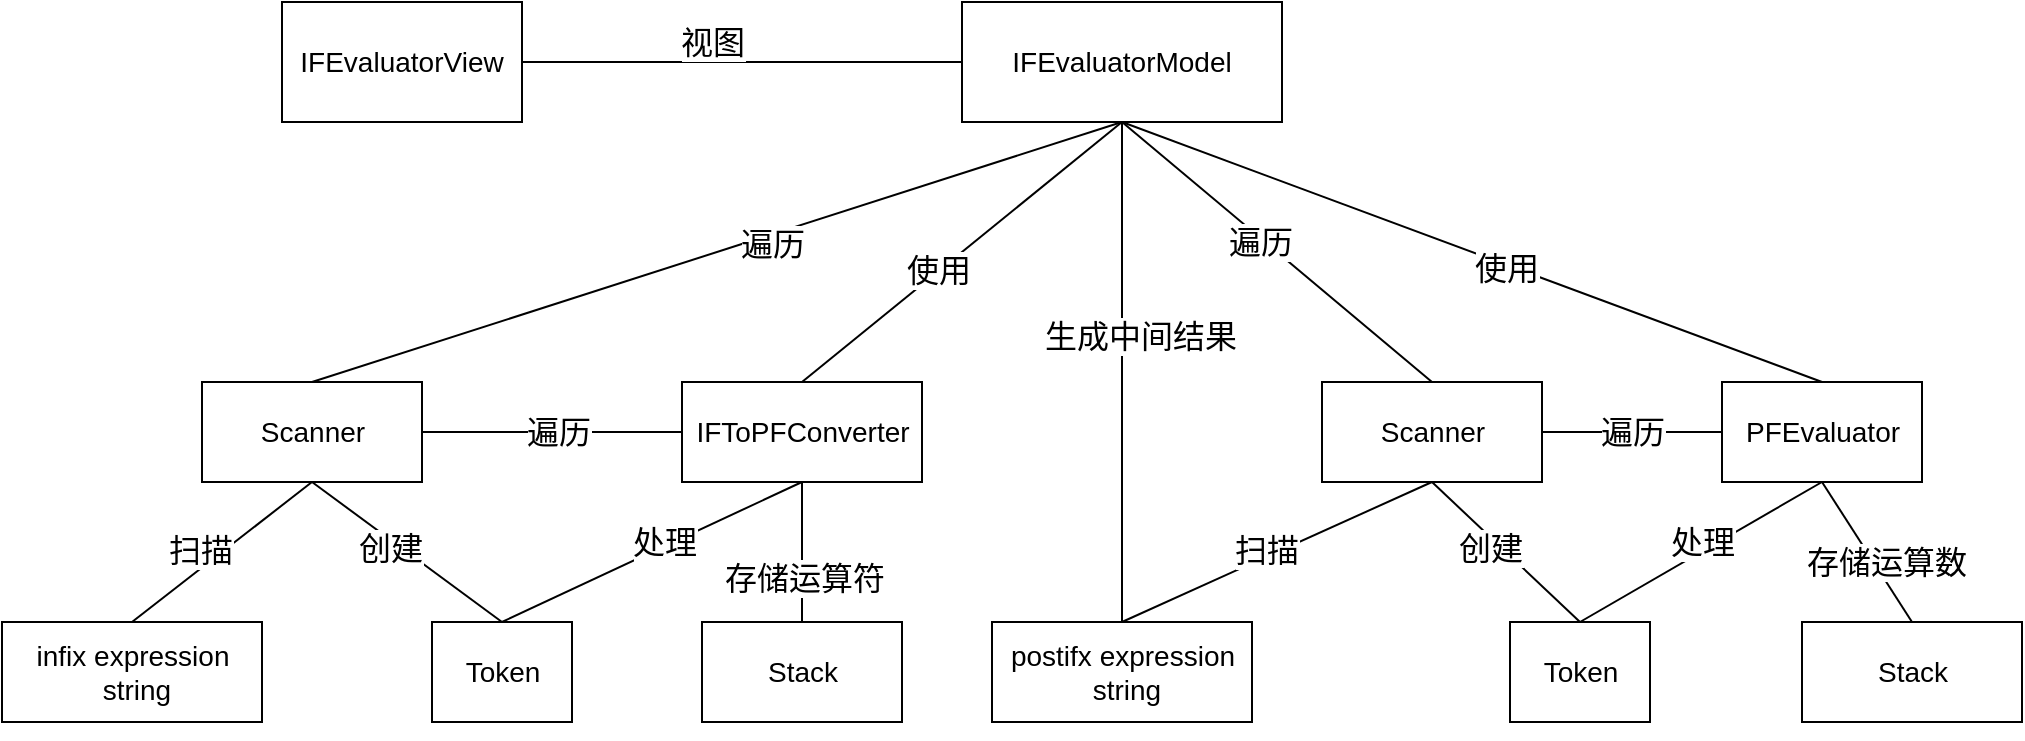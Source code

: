 <mxfile version="19.0.3" type="device"><diagram id="C5RBs43oDa-KdzZeNtuy" name="Page-1"><mxGraphModel dx="2046" dy="790" grid="1" gridSize="10" guides="1" tooltips="1" connect="1" arrows="1" fold="1" page="1" pageScale="1" pageWidth="827" pageHeight="1169" math="0" shadow="0"><root><mxCell id="WIyWlLk6GJQsqaUBKTNV-0"/><mxCell id="WIyWlLk6GJQsqaUBKTNV-1" parent="WIyWlLk6GJQsqaUBKTNV-0"/><mxCell id="t691CEl0QKZ3lVdea8WP-0" value="&lt;font style=&quot;font-size: 14px;&quot;&gt;IFToPFConverter&lt;/font&gt;" style="html=1;" vertex="1" parent="WIyWlLk6GJQsqaUBKTNV-1"><mxGeometry y="360" width="120" height="50" as="geometry"/></mxCell><mxCell id="t691CEl0QKZ3lVdea8WP-1" value="&lt;font style=&quot;font-size: 14px;&quot;&gt;Scanner&lt;/font&gt;" style="html=1;" vertex="1" parent="WIyWlLk6GJQsqaUBKTNV-1"><mxGeometry x="-240" y="360" width="110" height="50" as="geometry"/></mxCell><mxCell id="t691CEl0QKZ3lVdea8WP-2" value="&lt;font style=&quot;font-size: 14px;&quot;&gt;PFEvaluator&lt;/font&gt;" style="html=1;" vertex="1" parent="WIyWlLk6GJQsqaUBKTNV-1"><mxGeometry x="520" y="360" width="100" height="50" as="geometry"/></mxCell><mxCell id="t691CEl0QKZ3lVdea8WP-3" value="&lt;font style=&quot;font-size: 14px;&quot;&gt;IFEvaluatorModel&lt;/font&gt;" style="rounded=0;whiteSpace=wrap;html=1;" vertex="1" parent="WIyWlLk6GJQsqaUBKTNV-1"><mxGeometry x="140" y="170" width="160" height="60" as="geometry"/></mxCell><mxCell id="t691CEl0QKZ3lVdea8WP-4" value="&lt;font style=&quot;font-size: 14px;&quot;&gt;IFEvaluatorView&lt;/font&gt;" style="rounded=0;whiteSpace=wrap;html=1;" vertex="1" parent="WIyWlLk6GJQsqaUBKTNV-1"><mxGeometry x="-200" y="170" width="120" height="60" as="geometry"/></mxCell><mxCell id="t691CEl0QKZ3lVdea8WP-5" value="" style="endArrow=none;html=1;rounded=0;exitX=1;exitY=0.5;exitDx=0;exitDy=0;" edge="1" parent="WIyWlLk6GJQsqaUBKTNV-1" source="t691CEl0QKZ3lVdea8WP-4" target="t691CEl0QKZ3lVdea8WP-3"><mxGeometry width="50" height="50" relative="1" as="geometry"><mxPoint x="100" y="70" as="sourcePoint"/><mxPoint x="150" y="20" as="targetPoint"/></mxGeometry></mxCell><mxCell id="t691CEl0QKZ3lVdea8WP-6" value="视图" style="edgeLabel;html=1;align=center;verticalAlign=middle;resizable=0;points=[];fontSize=16;" vertex="1" connectable="0" parent="t691CEl0QKZ3lVdea8WP-5"><mxGeometry x="-0.142" y="-4" relative="1" as="geometry"><mxPoint y="-14" as="offset"/></mxGeometry></mxCell><mxCell id="t691CEl0QKZ3lVdea8WP-7" value="postifx expression&lt;br&gt;&amp;nbsp;string" style="html=1;fontSize=14;" vertex="1" parent="WIyWlLk6GJQsqaUBKTNV-1"><mxGeometry x="155" y="480" width="130" height="50" as="geometry"/></mxCell><mxCell id="t691CEl0QKZ3lVdea8WP-8" value="infix expression&lt;br&gt;&amp;nbsp;string" style="html=1;fontSize=14;" vertex="1" parent="WIyWlLk6GJQsqaUBKTNV-1"><mxGeometry x="-340" y="480" width="130" height="50" as="geometry"/></mxCell><mxCell id="t691CEl0QKZ3lVdea8WP-9" value="Token" style="html=1;fontSize=14;" vertex="1" parent="WIyWlLk6GJQsqaUBKTNV-1"><mxGeometry x="-125" y="480" width="70" height="50" as="geometry"/></mxCell><mxCell id="t691CEl0QKZ3lVdea8WP-10" value="&lt;font style=&quot;font-size: 14px;&quot;&gt;Scanner&lt;/font&gt;" style="html=1;" vertex="1" parent="WIyWlLk6GJQsqaUBKTNV-1"><mxGeometry x="320" y="360" width="110" height="50" as="geometry"/></mxCell><mxCell id="t691CEl0QKZ3lVdea8WP-11" value="Token" style="html=1;fontSize=14;" vertex="1" parent="WIyWlLk6GJQsqaUBKTNV-1"><mxGeometry x="414" y="480" width="70" height="50" as="geometry"/></mxCell><mxCell id="t691CEl0QKZ3lVdea8WP-12" value="&lt;font style=&quot;font-size: 14px;&quot;&gt;Stack&lt;/font&gt;" style="html=1;" vertex="1" parent="WIyWlLk6GJQsqaUBKTNV-1"><mxGeometry x="10" y="480" width="100" height="50" as="geometry"/></mxCell><mxCell id="t691CEl0QKZ3lVdea8WP-13" value="&lt;font style=&quot;font-size: 14px;&quot;&gt;Stack&lt;/font&gt;" style="html=1;" vertex="1" parent="WIyWlLk6GJQsqaUBKTNV-1"><mxGeometry x="560" y="480" width="110" height="50" as="geometry"/></mxCell><mxCell id="t691CEl0QKZ3lVdea8WP-14" value="" style="endArrow=none;html=1;rounded=0;entryX=0.5;entryY=0;entryDx=0;entryDy=0;exitX=0.5;exitY=1;exitDx=0;exitDy=0;" edge="1" parent="WIyWlLk6GJQsqaUBKTNV-1" source="t691CEl0QKZ3lVdea8WP-1" target="t691CEl0QKZ3lVdea8WP-8"><mxGeometry width="50" height="50" relative="1" as="geometry"><mxPoint x="-370" y="380" as="sourcePoint"/><mxPoint x="-220" y="460" as="targetPoint"/></mxGeometry></mxCell><mxCell id="t691CEl0QKZ3lVdea8WP-15" value="扫描" style="edgeLabel;html=1;align=center;verticalAlign=middle;resizable=0;points=[];fontSize=16;" vertex="1" connectable="0" parent="t691CEl0QKZ3lVdea8WP-14"><mxGeometry x="-0.142" y="-4" relative="1" as="geometry"><mxPoint x="-15" y="7" as="offset"/></mxGeometry></mxCell><mxCell id="t691CEl0QKZ3lVdea8WP-16" value="" style="endArrow=none;html=1;rounded=0;entryX=0.5;entryY=0;entryDx=0;entryDy=0;exitX=0.5;exitY=1;exitDx=0;exitDy=0;" edge="1" parent="WIyWlLk6GJQsqaUBKTNV-1" source="t691CEl0QKZ3lVdea8WP-1" target="t691CEl0QKZ3lVdea8WP-9"><mxGeometry width="50" height="50" relative="1" as="geometry"><mxPoint x="-180" y="550" as="sourcePoint"/><mxPoint x="-75" y="590" as="targetPoint"/></mxGeometry></mxCell><mxCell id="t691CEl0QKZ3lVdea8WP-17" value="创建" style="edgeLabel;html=1;align=center;verticalAlign=middle;resizable=0;points=[];fontSize=16;" vertex="1" connectable="0" parent="t691CEl0QKZ3lVdea8WP-16"><mxGeometry x="-0.142" y="-4" relative="1" as="geometry"><mxPoint as="offset"/></mxGeometry></mxCell><mxCell id="t691CEl0QKZ3lVdea8WP-18" value="" style="endArrow=none;html=1;rounded=0;fontSize=14;entryX=0;entryY=0.5;entryDx=0;entryDy=0;exitX=1;exitY=0.5;exitDx=0;exitDy=0;" edge="1" parent="WIyWlLk6GJQsqaUBKTNV-1" source="t691CEl0QKZ3lVdea8WP-1" target="t691CEl0QKZ3lVdea8WP-0"><mxGeometry width="50" height="50" relative="1" as="geometry"><mxPoint x="220" y="410" as="sourcePoint"/><mxPoint x="270" y="360" as="targetPoint"/></mxGeometry></mxCell><mxCell id="t691CEl0QKZ3lVdea8WP-19" value="遍历" style="edgeLabel;html=1;align=center;verticalAlign=middle;resizable=0;points=[];fontSize=16;" vertex="1" connectable="0" parent="t691CEl0QKZ3lVdea8WP-18"><mxGeometry x="0.129" y="-5" relative="1" as="geometry"><mxPoint x="-6" y="-5" as="offset"/></mxGeometry></mxCell><mxCell id="t691CEl0QKZ3lVdea8WP-20" value="" style="endArrow=none;html=1;rounded=0;fontSize=14;exitX=0.5;exitY=0;exitDx=0;exitDy=0;entryX=0.5;entryY=1;entryDx=0;entryDy=0;" edge="1" parent="WIyWlLk6GJQsqaUBKTNV-1" source="t691CEl0QKZ3lVdea8WP-9" target="t691CEl0QKZ3lVdea8WP-0"><mxGeometry width="50" height="50" relative="1" as="geometry"><mxPoint x="220" y="410" as="sourcePoint"/><mxPoint x="90" y="330" as="targetPoint"/></mxGeometry></mxCell><mxCell id="t691CEl0QKZ3lVdea8WP-21" value="处理" style="edgeLabel;html=1;align=center;verticalAlign=middle;resizable=0;points=[];fontSize=16;" vertex="1" connectable="0" parent="t691CEl0QKZ3lVdea8WP-20"><mxGeometry x="0.386" y="1" relative="1" as="geometry"><mxPoint x="-23" y="9" as="offset"/></mxGeometry></mxCell><mxCell id="t691CEl0QKZ3lVdea8WP-22" value="" style="endArrow=none;html=1;rounded=0;fontSize=16;entryX=0.5;entryY=1;entryDx=0;entryDy=0;exitX=0.5;exitY=0;exitDx=0;exitDy=0;" edge="1" parent="WIyWlLk6GJQsqaUBKTNV-1" source="t691CEl0QKZ3lVdea8WP-12" target="t691CEl0QKZ3lVdea8WP-0"><mxGeometry width="50" height="50" relative="1" as="geometry"><mxPoint x="220" y="410" as="sourcePoint"/><mxPoint x="270" y="360" as="targetPoint"/></mxGeometry></mxCell><mxCell id="t691CEl0QKZ3lVdea8WP-23" value="存储运算符" style="edgeLabel;html=1;align=center;verticalAlign=middle;resizable=0;points=[];fontSize=16;" vertex="1" connectable="0" parent="t691CEl0QKZ3lVdea8WP-22"><mxGeometry x="-0.371" y="-1" relative="1" as="geometry"><mxPoint as="offset"/></mxGeometry></mxCell><mxCell id="t691CEl0QKZ3lVdea8WP-24" value="" style="endArrow=none;html=1;rounded=0;fontSize=16;entryX=0.5;entryY=1;entryDx=0;entryDy=0;exitX=0.5;exitY=0;exitDx=0;exitDy=0;" edge="1" parent="WIyWlLk6GJQsqaUBKTNV-1" source="t691CEl0QKZ3lVdea8WP-7" target="t691CEl0QKZ3lVdea8WP-3"><mxGeometry width="50" height="50" relative="1" as="geometry"><mxPoint x="220" y="410" as="sourcePoint"/><mxPoint x="270" y="360" as="targetPoint"/></mxGeometry></mxCell><mxCell id="t691CEl0QKZ3lVdea8WP-25" value="生成中间结果" style="edgeLabel;html=1;align=center;verticalAlign=middle;resizable=0;points=[];fontSize=16;" vertex="1" connectable="0" parent="t691CEl0QKZ3lVdea8WP-24"><mxGeometry x="0.102" y="4" relative="1" as="geometry"><mxPoint x="13" y="-5" as="offset"/></mxGeometry></mxCell><mxCell id="t691CEl0QKZ3lVdea8WP-26" style="edgeStyle=orthogonalEdgeStyle;rounded=0;orthogonalLoop=1;jettySize=auto;html=1;exitX=0.5;exitY=1;exitDx=0;exitDy=0;fontSize=16;" edge="1" parent="WIyWlLk6GJQsqaUBKTNV-1" source="t691CEl0QKZ3lVdea8WP-7" target="t691CEl0QKZ3lVdea8WP-7"><mxGeometry relative="1" as="geometry"/></mxCell><mxCell id="t691CEl0QKZ3lVdea8WP-27" value="" style="endArrow=none;html=1;rounded=0;fontSize=16;entryX=0.5;entryY=1;entryDx=0;entryDy=0;exitX=0.5;exitY=0;exitDx=0;exitDy=0;" edge="1" parent="WIyWlLk6GJQsqaUBKTNV-1" source="t691CEl0QKZ3lVdea8WP-1" target="t691CEl0QKZ3lVdea8WP-3"><mxGeometry width="50" height="50" relative="1" as="geometry"><mxPoint x="220" y="380" as="sourcePoint"/><mxPoint x="270" y="330" as="targetPoint"/></mxGeometry></mxCell><mxCell id="t691CEl0QKZ3lVdea8WP-28" value="遍历" style="edgeLabel;html=1;align=center;verticalAlign=middle;resizable=0;points=[];fontSize=16;" vertex="1" connectable="0" parent="t691CEl0QKZ3lVdea8WP-27"><mxGeometry x="0.128" y="-4" relative="1" as="geometry"><mxPoint as="offset"/></mxGeometry></mxCell><mxCell id="t691CEl0QKZ3lVdea8WP-29" value="" style="endArrow=none;html=1;rounded=0;fontSize=16;exitX=0.5;exitY=0;exitDx=0;exitDy=0;" edge="1" parent="WIyWlLk6GJQsqaUBKTNV-1" source="t691CEl0QKZ3lVdea8WP-0"><mxGeometry width="50" height="50" relative="1" as="geometry"><mxPoint x="220" y="380" as="sourcePoint"/><mxPoint x="220" y="230" as="targetPoint"/></mxGeometry></mxCell><mxCell id="t691CEl0QKZ3lVdea8WP-30" value="使用" style="edgeLabel;html=1;align=center;verticalAlign=middle;resizable=0;points=[];fontSize=16;" vertex="1" connectable="0" parent="t691CEl0QKZ3lVdea8WP-29"><mxGeometry x="-0.145" y="1" relative="1" as="geometry"><mxPoint as="offset"/></mxGeometry></mxCell><mxCell id="t691CEl0QKZ3lVdea8WP-31" value="" style="endArrow=none;html=1;rounded=0;fontSize=16;entryX=0.5;entryY=1;entryDx=0;entryDy=0;exitX=0.5;exitY=0;exitDx=0;exitDy=0;" edge="1" parent="WIyWlLk6GJQsqaUBKTNV-1" source="t691CEl0QKZ3lVdea8WP-10" target="t691CEl0QKZ3lVdea8WP-3"><mxGeometry width="50" height="50" relative="1" as="geometry"><mxPoint x="220" y="380" as="sourcePoint"/><mxPoint x="270" y="330" as="targetPoint"/></mxGeometry></mxCell><mxCell id="t691CEl0QKZ3lVdea8WP-33" value="遍历" style="edgeLabel;html=1;align=center;verticalAlign=middle;resizable=0;points=[];fontSize=16;" vertex="1" connectable="0" parent="t691CEl0QKZ3lVdea8WP-31"><mxGeometry x="0.097" y="2" relative="1" as="geometry"><mxPoint as="offset"/></mxGeometry></mxCell><mxCell id="t691CEl0QKZ3lVdea8WP-32" value="" style="endArrow=none;html=1;rounded=0;fontSize=16;exitX=0.5;exitY=0;exitDx=0;exitDy=0;" edge="1" parent="WIyWlLk6GJQsqaUBKTNV-1" source="t691CEl0QKZ3lVdea8WP-2"><mxGeometry width="50" height="50" relative="1" as="geometry"><mxPoint x="220" y="380" as="sourcePoint"/><mxPoint x="220" y="230" as="targetPoint"/></mxGeometry></mxCell><mxCell id="t691CEl0QKZ3lVdea8WP-34" value="使用" style="edgeLabel;html=1;align=center;verticalAlign=middle;resizable=0;points=[];fontSize=16;" vertex="1" connectable="0" parent="t691CEl0QKZ3lVdea8WP-32"><mxGeometry x="-0.097" y="2" relative="1" as="geometry"><mxPoint as="offset"/></mxGeometry></mxCell><mxCell id="t691CEl0QKZ3lVdea8WP-35" value="" style="endArrow=none;html=1;rounded=0;entryX=0.5;entryY=0;entryDx=0;entryDy=0;exitX=0.5;exitY=1;exitDx=0;exitDy=0;" edge="1" parent="WIyWlLk6GJQsqaUBKTNV-1" source="t691CEl0QKZ3lVdea8WP-10" target="t691CEl0QKZ3lVdea8WP-7"><mxGeometry width="50" height="50" relative="1" as="geometry"><mxPoint x="390" y="420" as="sourcePoint"/><mxPoint x="300" y="490" as="targetPoint"/></mxGeometry></mxCell><mxCell id="t691CEl0QKZ3lVdea8WP-36" value="扫描" style="edgeLabel;html=1;align=center;verticalAlign=middle;resizable=0;points=[];fontSize=16;" vertex="1" connectable="0" parent="t691CEl0QKZ3lVdea8WP-35"><mxGeometry x="-0.142" y="-4" relative="1" as="geometry"><mxPoint x="-15" y="7" as="offset"/></mxGeometry></mxCell><mxCell id="t691CEl0QKZ3lVdea8WP-37" value="" style="endArrow=none;html=1;rounded=0;entryX=0.5;entryY=0;entryDx=0;entryDy=0;exitX=0.5;exitY=1;exitDx=0;exitDy=0;" edge="1" parent="WIyWlLk6GJQsqaUBKTNV-1" source="t691CEl0QKZ3lVdea8WP-10" target="t691CEl0QKZ3lVdea8WP-11"><mxGeometry width="50" height="50" relative="1" as="geometry"><mxPoint x="430" y="420" as="sourcePoint"/><mxPoint x="525" y="490" as="targetPoint"/></mxGeometry></mxCell><mxCell id="t691CEl0QKZ3lVdea8WP-38" value="创建" style="edgeLabel;html=1;align=center;verticalAlign=middle;resizable=0;points=[];fontSize=16;" vertex="1" connectable="0" parent="t691CEl0QKZ3lVdea8WP-37"><mxGeometry x="-0.142" y="-4" relative="1" as="geometry"><mxPoint as="offset"/></mxGeometry></mxCell><mxCell id="t691CEl0QKZ3lVdea8WP-39" value="" style="endArrow=none;html=1;rounded=0;fontSize=14;exitX=0.5;exitY=0;exitDx=0;exitDy=0;entryX=0.5;entryY=1;entryDx=0;entryDy=0;" edge="1" parent="WIyWlLk6GJQsqaUBKTNV-1" source="t691CEl0QKZ3lVdea8WP-11" target="t691CEl0QKZ3lVdea8WP-2"><mxGeometry width="50" height="50" relative="1" as="geometry"><mxPoint x="440" y="500" as="sourcePoint"/><mxPoint x="590" y="430" as="targetPoint"/></mxGeometry></mxCell><mxCell id="t691CEl0QKZ3lVdea8WP-40" value="处理" style="edgeLabel;html=1;align=center;verticalAlign=middle;resizable=0;points=[];fontSize=16;" vertex="1" connectable="0" parent="t691CEl0QKZ3lVdea8WP-39"><mxGeometry x="0.386" y="1" relative="1" as="geometry"><mxPoint x="-23" y="9" as="offset"/></mxGeometry></mxCell><mxCell id="t691CEl0QKZ3lVdea8WP-41" value="" style="endArrow=none;html=1;rounded=0;fontSize=16;exitX=0.5;exitY=0;exitDx=0;exitDy=0;" edge="1" parent="WIyWlLk6GJQsqaUBKTNV-1" source="t691CEl0QKZ3lVdea8WP-13"><mxGeometry width="50" height="50" relative="1" as="geometry"><mxPoint x="530" y="540" as="sourcePoint"/><mxPoint x="570" y="410" as="targetPoint"/></mxGeometry></mxCell><mxCell id="t691CEl0QKZ3lVdea8WP-42" value="存储运算数" style="edgeLabel;html=1;align=center;verticalAlign=middle;resizable=0;points=[];fontSize=16;" vertex="1" connectable="0" parent="t691CEl0QKZ3lVdea8WP-41"><mxGeometry x="-0.371" y="-1" relative="1" as="geometry"><mxPoint y="-8" as="offset"/></mxGeometry></mxCell><mxCell id="t691CEl0QKZ3lVdea8WP-43" value="" style="endArrow=none;html=1;rounded=0;fontSize=14;entryX=0;entryY=0.5;entryDx=0;entryDy=0;exitX=1;exitY=0.5;exitDx=0;exitDy=0;" edge="1" parent="WIyWlLk6GJQsqaUBKTNV-1" source="t691CEl0QKZ3lVdea8WP-10" target="t691CEl0QKZ3lVdea8WP-2"><mxGeometry width="50" height="50" relative="1" as="geometry"><mxPoint x="550" y="270" as="sourcePoint"/><mxPoint x="680" y="270" as="targetPoint"/></mxGeometry></mxCell><mxCell id="t691CEl0QKZ3lVdea8WP-44" value="遍历" style="edgeLabel;html=1;align=center;verticalAlign=middle;resizable=0;points=[];fontSize=16;" vertex="1" connectable="0" parent="t691CEl0QKZ3lVdea8WP-43"><mxGeometry x="0.129" y="-5" relative="1" as="geometry"><mxPoint x="-6" y="-5" as="offset"/></mxGeometry></mxCell></root></mxGraphModel></diagram></mxfile>
